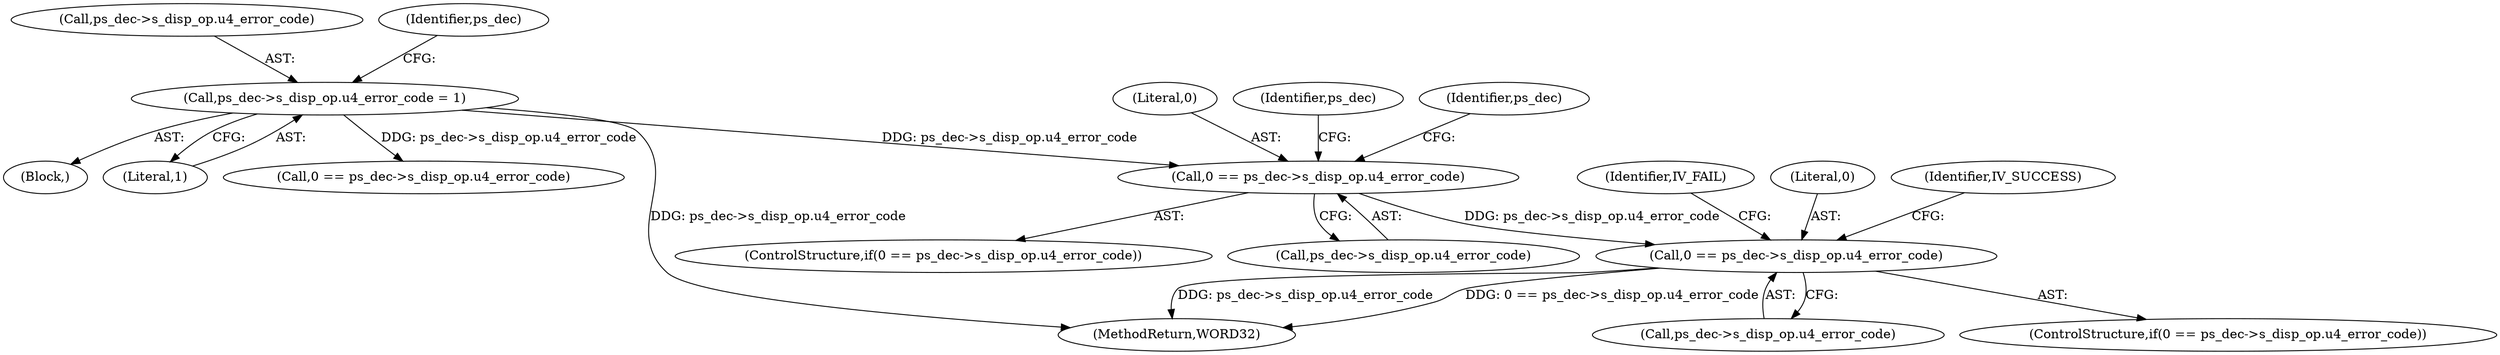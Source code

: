 digraph "0_Android_e629194c62a9a129ce378e08cb1059a8a53f1795@pointer" {
"1000723" [label="(Call,0 == ps_dec->s_disp_op.u4_error_code)"];
"1000342" [label="(Call,ps_dec->s_disp_op.u4_error_code = 1)"];
"1000876" [label="(Call,0 == ps_dec->s_disp_op.u4_error_code)"];
"1000724" [label="(Literal,0)"];
"1000770" [label="(Identifier,ps_dec)"];
"1000876" [label="(Call,0 == ps_dec->s_disp_op.u4_error_code)"];
"1000888" [label="(Identifier,IV_FAIL)"];
"1000878" [label="(Call,ps_dec->s_disp_op.u4_error_code)"];
"1000343" [label="(Call,ps_dec->s_disp_op.u4_error_code)"];
"1001986" [label="(Call,0 == ps_dec->s_disp_op.u4_error_code)"];
"1000351" [label="(Identifier,ps_dec)"];
"1002124" [label="(MethodReturn,WORD32)"];
"1000151" [label="(Block,)"];
"1000875" [label="(ControlStructure,if(0 == ps_dec->s_disp_op.u4_error_code))"];
"1000723" [label="(Call,0 == ps_dec->s_disp_op.u4_error_code)"];
"1000722" [label="(ControlStructure,if(0 == ps_dec->s_disp_op.u4_error_code))"];
"1000342" [label="(Call,ps_dec->s_disp_op.u4_error_code = 1)"];
"1000348" [label="(Literal,1)"];
"1000733" [label="(Identifier,ps_dec)"];
"1000877" [label="(Literal,0)"];
"1000885" [label="(Identifier,IV_SUCCESS)"];
"1000725" [label="(Call,ps_dec->s_disp_op.u4_error_code)"];
"1000723" -> "1000722"  [label="AST: "];
"1000723" -> "1000725"  [label="CFG: "];
"1000724" -> "1000723"  [label="AST: "];
"1000725" -> "1000723"  [label="AST: "];
"1000733" -> "1000723"  [label="CFG: "];
"1000770" -> "1000723"  [label="CFG: "];
"1000342" -> "1000723"  [label="DDG: ps_dec->s_disp_op.u4_error_code"];
"1000723" -> "1000876"  [label="DDG: ps_dec->s_disp_op.u4_error_code"];
"1000342" -> "1000151"  [label="AST: "];
"1000342" -> "1000348"  [label="CFG: "];
"1000343" -> "1000342"  [label="AST: "];
"1000348" -> "1000342"  [label="AST: "];
"1000351" -> "1000342"  [label="CFG: "];
"1000342" -> "1002124"  [label="DDG: ps_dec->s_disp_op.u4_error_code"];
"1000342" -> "1001986"  [label="DDG: ps_dec->s_disp_op.u4_error_code"];
"1000876" -> "1000875"  [label="AST: "];
"1000876" -> "1000878"  [label="CFG: "];
"1000877" -> "1000876"  [label="AST: "];
"1000878" -> "1000876"  [label="AST: "];
"1000885" -> "1000876"  [label="CFG: "];
"1000888" -> "1000876"  [label="CFG: "];
"1000876" -> "1002124"  [label="DDG: ps_dec->s_disp_op.u4_error_code"];
"1000876" -> "1002124"  [label="DDG: 0 == ps_dec->s_disp_op.u4_error_code"];
}
